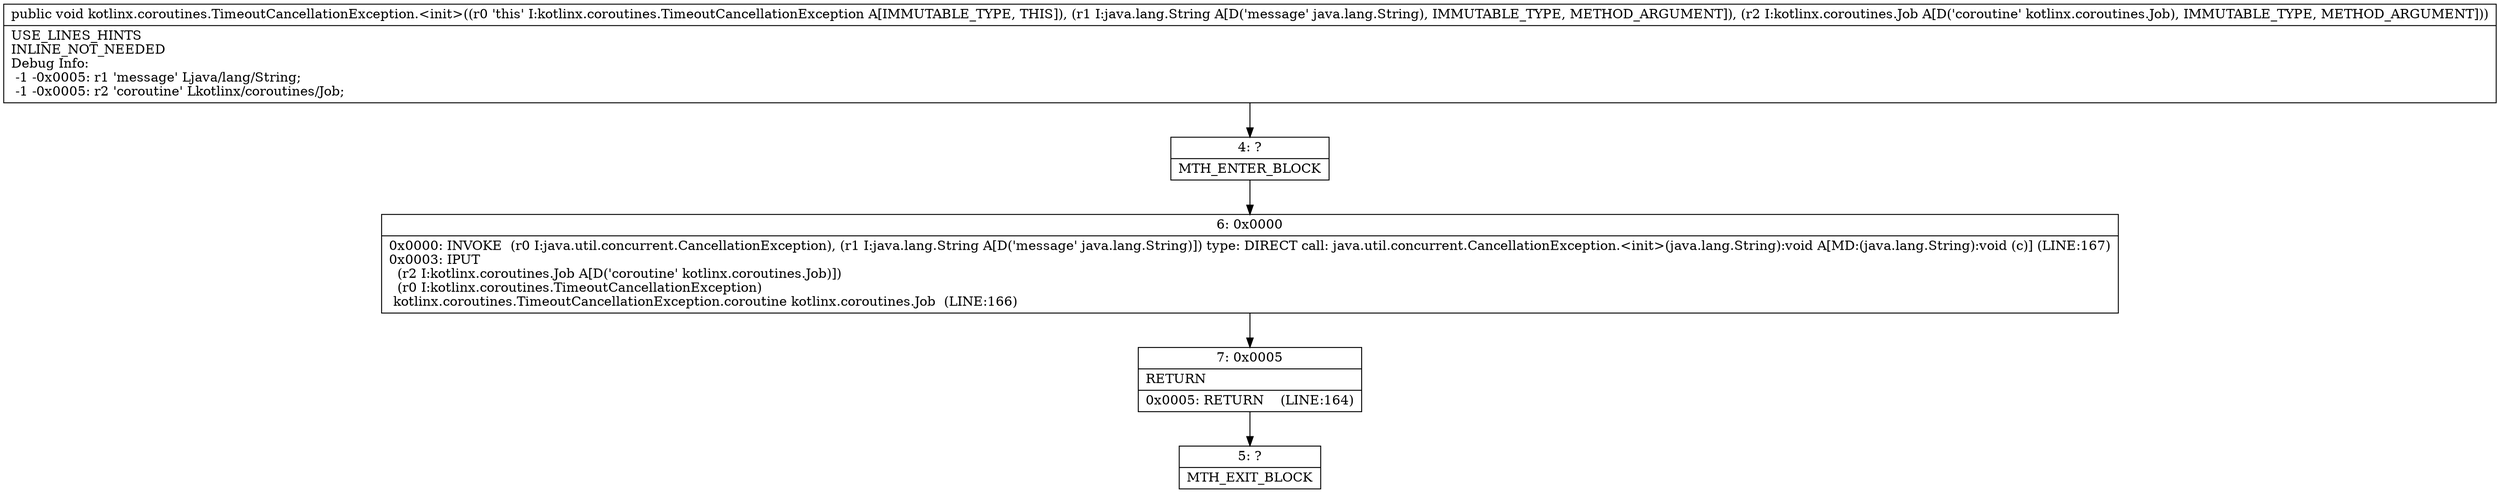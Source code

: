 digraph "CFG forkotlinx.coroutines.TimeoutCancellationException.\<init\>(Ljava\/lang\/String;Lkotlinx\/coroutines\/Job;)V" {
Node_4 [shape=record,label="{4\:\ ?|MTH_ENTER_BLOCK\l}"];
Node_6 [shape=record,label="{6\:\ 0x0000|0x0000: INVOKE  (r0 I:java.util.concurrent.CancellationException), (r1 I:java.lang.String A[D('message' java.lang.String)]) type: DIRECT call: java.util.concurrent.CancellationException.\<init\>(java.lang.String):void A[MD:(java.lang.String):void (c)] (LINE:167)\l0x0003: IPUT  \l  (r2 I:kotlinx.coroutines.Job A[D('coroutine' kotlinx.coroutines.Job)])\l  (r0 I:kotlinx.coroutines.TimeoutCancellationException)\l kotlinx.coroutines.TimeoutCancellationException.coroutine kotlinx.coroutines.Job  (LINE:166)\l}"];
Node_7 [shape=record,label="{7\:\ 0x0005|RETURN\l|0x0005: RETURN    (LINE:164)\l}"];
Node_5 [shape=record,label="{5\:\ ?|MTH_EXIT_BLOCK\l}"];
MethodNode[shape=record,label="{public void kotlinx.coroutines.TimeoutCancellationException.\<init\>((r0 'this' I:kotlinx.coroutines.TimeoutCancellationException A[IMMUTABLE_TYPE, THIS]), (r1 I:java.lang.String A[D('message' java.lang.String), IMMUTABLE_TYPE, METHOD_ARGUMENT]), (r2 I:kotlinx.coroutines.Job A[D('coroutine' kotlinx.coroutines.Job), IMMUTABLE_TYPE, METHOD_ARGUMENT]))  | USE_LINES_HINTS\lINLINE_NOT_NEEDED\lDebug Info:\l  \-1 \-0x0005: r1 'message' Ljava\/lang\/String;\l  \-1 \-0x0005: r2 'coroutine' Lkotlinx\/coroutines\/Job;\l}"];
MethodNode -> Node_4;Node_4 -> Node_6;
Node_6 -> Node_7;
Node_7 -> Node_5;
}

